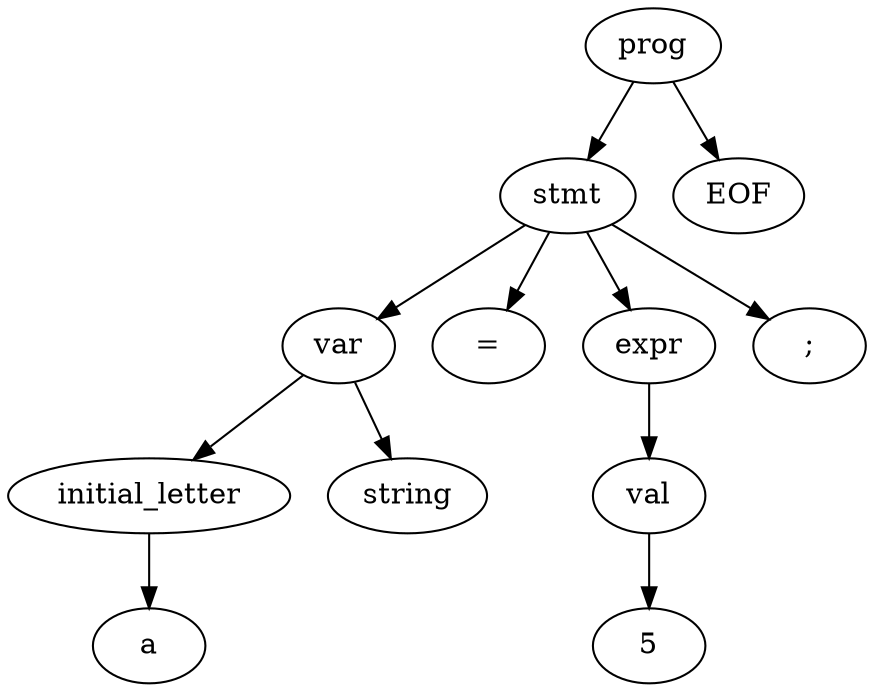 digraph tree {
1 [label=prog];
1 -> 2;
2 [label=stmt];
2 -> 3;
3 [label=var];
3 -> 4;
4 [label=initial_letter];
4 -> 5;
5 [label=a];
3 -> 6;
6 [label=string];
2 -> 7;
7 [label="="];
2 -> 8;
8 [label=expr];
8 -> 9;
9 [label=val];
9 -> 10;
10 [label=5];
2 -> 11;
11 [label=";"];
1 -> 12;
12 [label=<EOF>];
}
